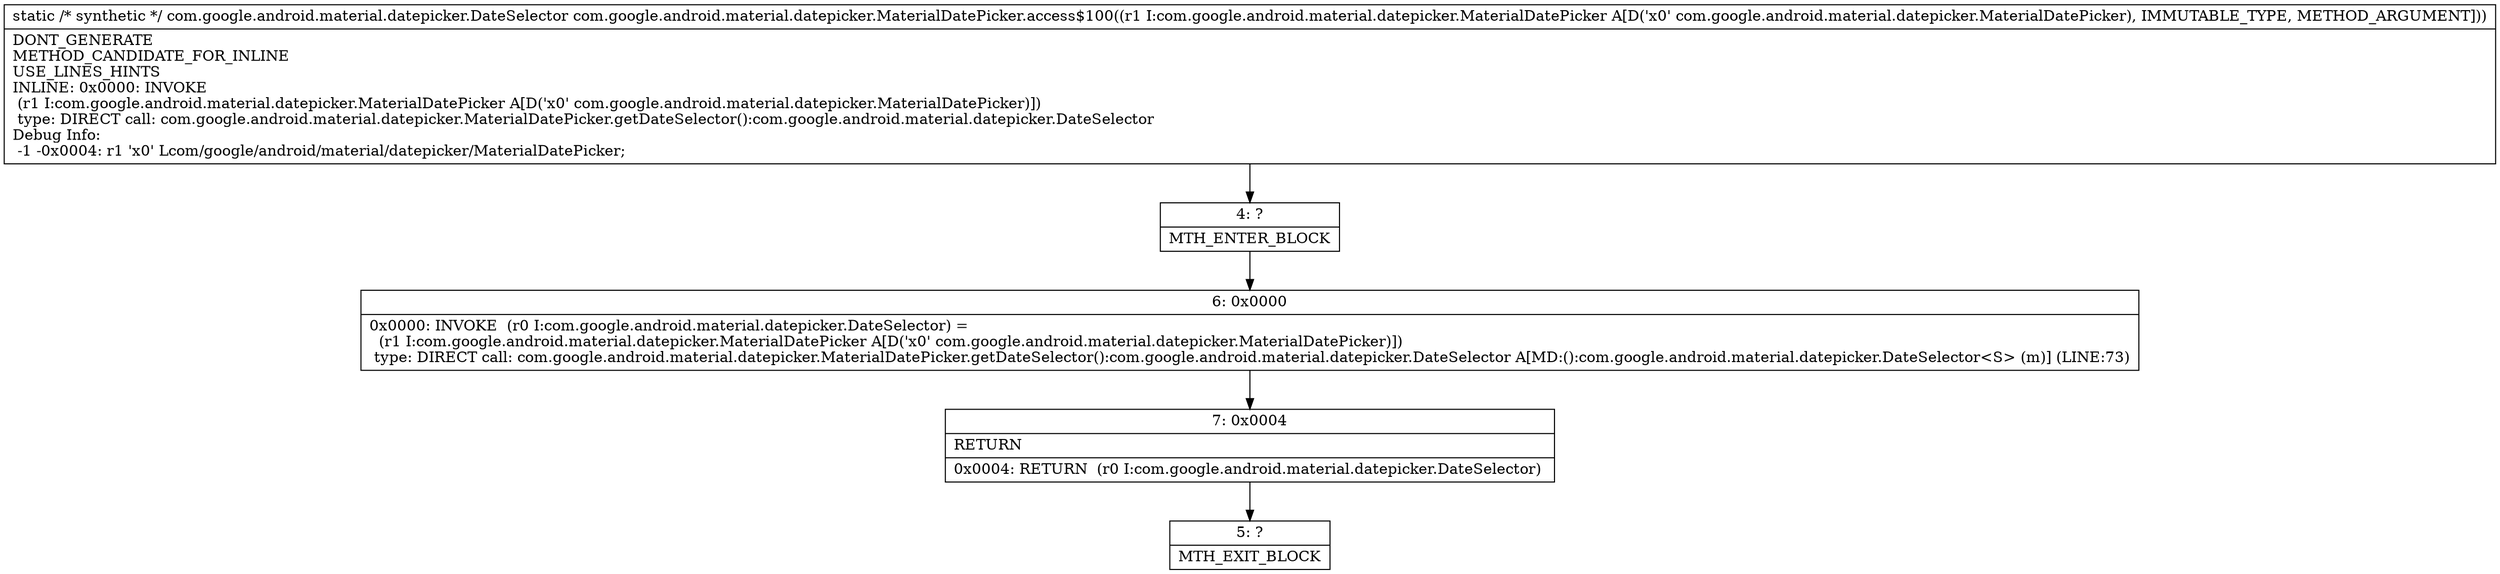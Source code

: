 digraph "CFG forcom.google.android.material.datepicker.MaterialDatePicker.access$100(Lcom\/google\/android\/material\/datepicker\/MaterialDatePicker;)Lcom\/google\/android\/material\/datepicker\/DateSelector;" {
Node_4 [shape=record,label="{4\:\ ?|MTH_ENTER_BLOCK\l}"];
Node_6 [shape=record,label="{6\:\ 0x0000|0x0000: INVOKE  (r0 I:com.google.android.material.datepicker.DateSelector) = \l  (r1 I:com.google.android.material.datepicker.MaterialDatePicker A[D('x0' com.google.android.material.datepicker.MaterialDatePicker)])\l type: DIRECT call: com.google.android.material.datepicker.MaterialDatePicker.getDateSelector():com.google.android.material.datepicker.DateSelector A[MD:():com.google.android.material.datepicker.DateSelector\<S\> (m)] (LINE:73)\l}"];
Node_7 [shape=record,label="{7\:\ 0x0004|RETURN\l|0x0004: RETURN  (r0 I:com.google.android.material.datepicker.DateSelector) \l}"];
Node_5 [shape=record,label="{5\:\ ?|MTH_EXIT_BLOCK\l}"];
MethodNode[shape=record,label="{static \/* synthetic *\/ com.google.android.material.datepicker.DateSelector com.google.android.material.datepicker.MaterialDatePicker.access$100((r1 I:com.google.android.material.datepicker.MaterialDatePicker A[D('x0' com.google.android.material.datepicker.MaterialDatePicker), IMMUTABLE_TYPE, METHOD_ARGUMENT]))  | DONT_GENERATE\lMETHOD_CANDIDATE_FOR_INLINE\lUSE_LINES_HINTS\lINLINE: 0x0000: INVOKE  \l  (r1 I:com.google.android.material.datepicker.MaterialDatePicker A[D('x0' com.google.android.material.datepicker.MaterialDatePicker)])\l type: DIRECT call: com.google.android.material.datepicker.MaterialDatePicker.getDateSelector():com.google.android.material.datepicker.DateSelector\lDebug Info:\l  \-1 \-0x0004: r1 'x0' Lcom\/google\/android\/material\/datepicker\/MaterialDatePicker;\l}"];
MethodNode -> Node_4;Node_4 -> Node_6;
Node_6 -> Node_7;
Node_7 -> Node_5;
}

